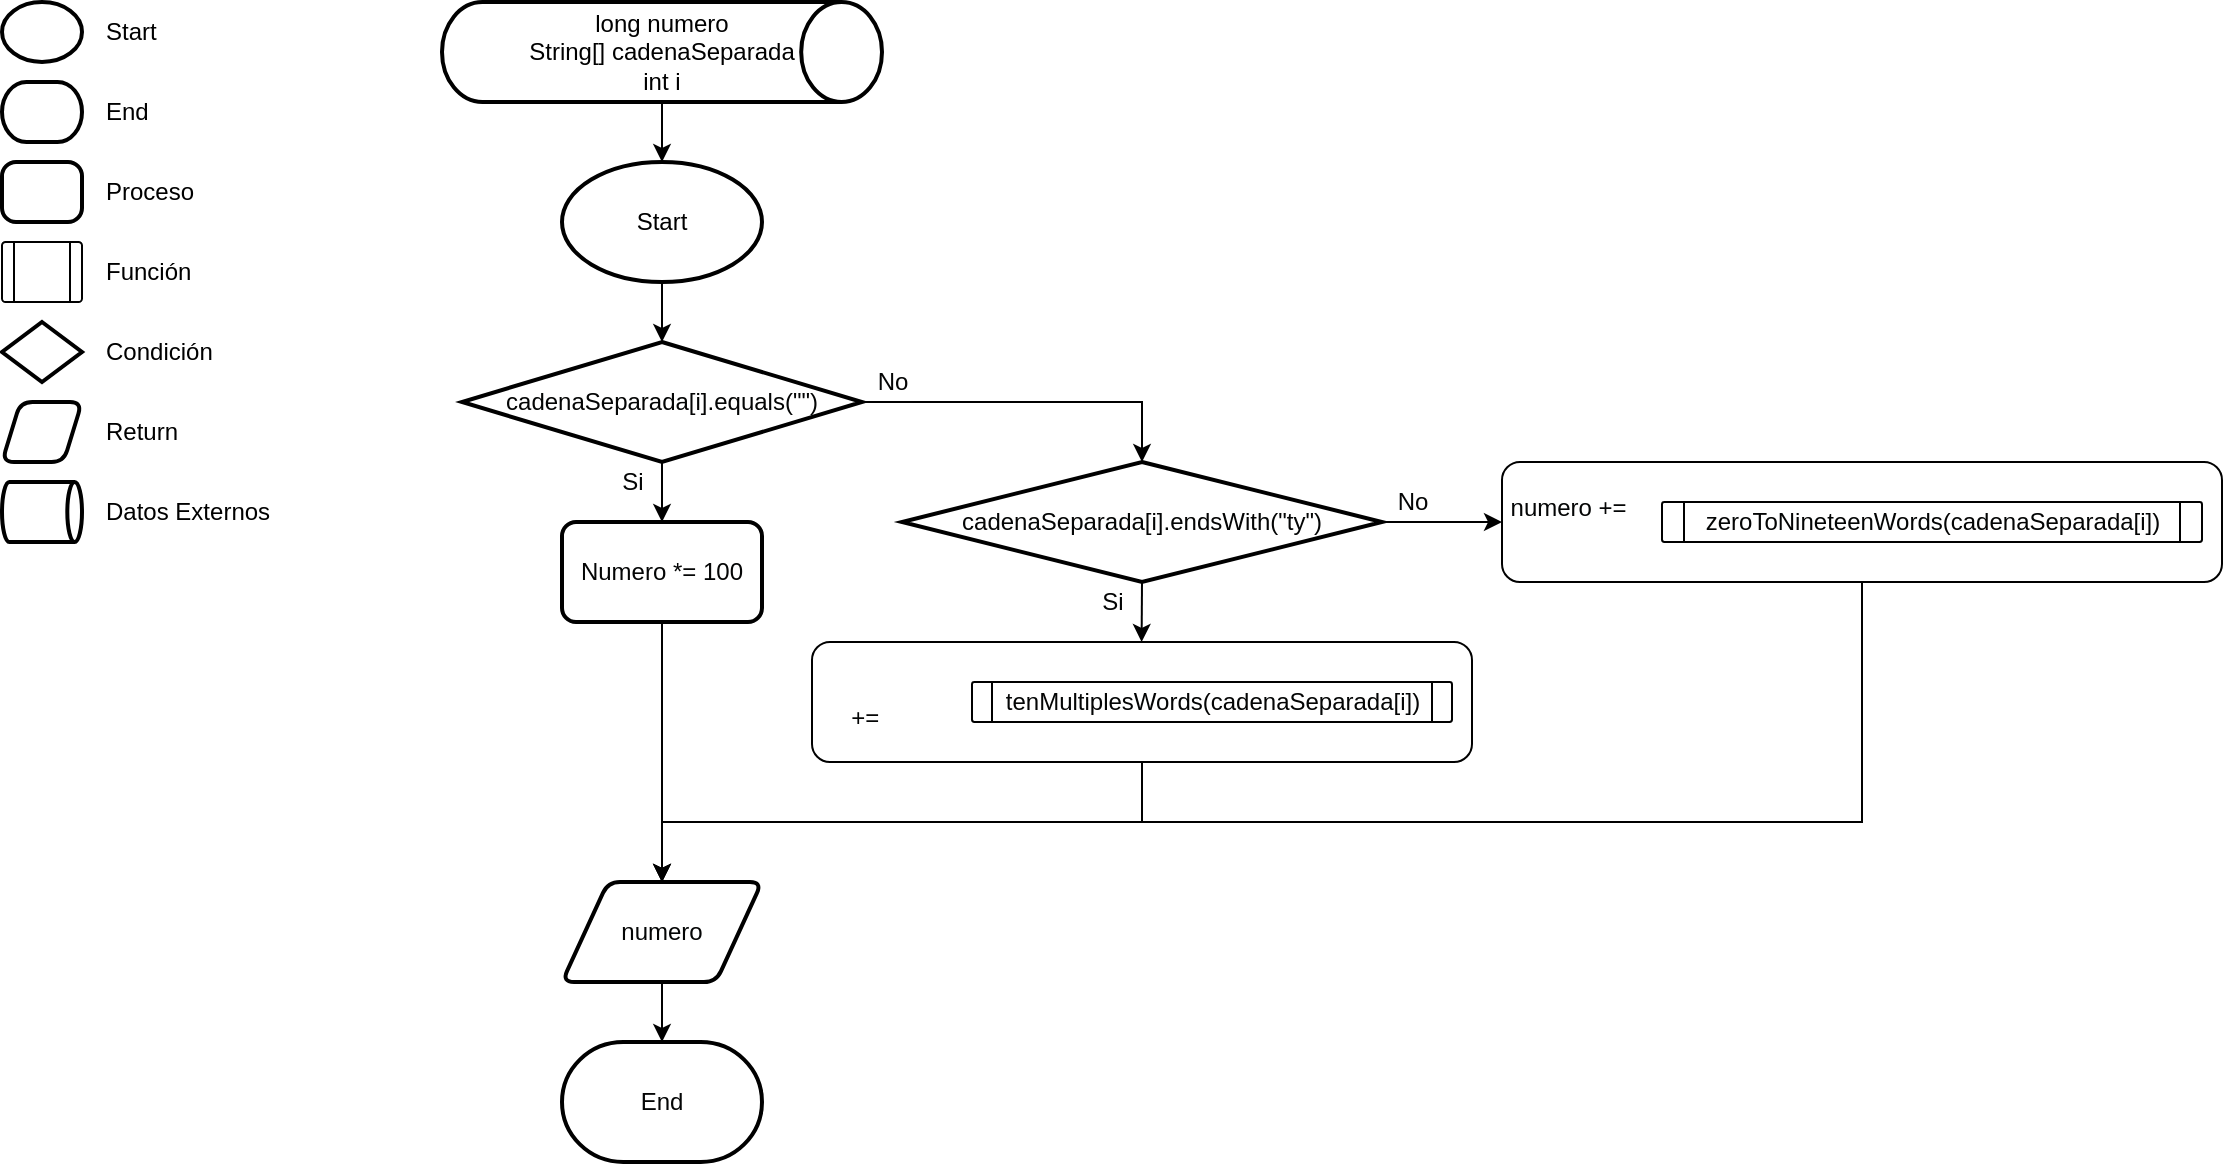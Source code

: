 <mxfile version="15.8.7" type="github">
  <diagram id="sReNQLWFdrzrZtG-_e8M" name="Page-1">
    <mxGraphModel dx="1579" dy="427" grid="1" gridSize="10" guides="1" tooltips="1" connect="1" arrows="1" fold="1" page="1" pageScale="1" pageWidth="827" pageHeight="1169" math="0" shadow="0">
      <root>
        <mxCell id="0" />
        <mxCell id="1" parent="0" />
        <mxCell id="wSfgTg5XFk05Jr9hRScs-1" value="" style="strokeWidth=2;html=1;shape=mxgraph.flowchart.start_1;whiteSpace=wrap;fillColor=default;align=center;" vertex="1" parent="1">
          <mxGeometry x="-190" y="50" width="40" height="30" as="geometry" />
        </mxCell>
        <mxCell id="wSfgTg5XFk05Jr9hRScs-2" value="" style="strokeWidth=2;html=1;shape=mxgraph.flowchart.terminator;whiteSpace=wrap;fillColor=default;align=center;" vertex="1" parent="1">
          <mxGeometry x="-190" y="90" width="40" height="30" as="geometry" />
        </mxCell>
        <mxCell id="wSfgTg5XFk05Jr9hRScs-3" value="" style="rounded=1;whiteSpace=wrap;html=1;absoluteArcSize=1;arcSize=14;strokeWidth=2;fillColor=default;align=center;" vertex="1" parent="1">
          <mxGeometry x="-190" y="130" width="40" height="30" as="geometry" />
        </mxCell>
        <mxCell id="wSfgTg5XFk05Jr9hRScs-4" value="" style="verticalLabelPosition=bottom;verticalAlign=top;html=1;shape=process;whiteSpace=wrap;rounded=1;size=0.14;arcSize=6;fillColor=default;" vertex="1" parent="1">
          <mxGeometry x="-190" y="170" width="40" height="30" as="geometry" />
        </mxCell>
        <mxCell id="wSfgTg5XFk05Jr9hRScs-5" value="&lt;div align=&quot;left&quot;&gt;Start&lt;/div&gt;" style="text;html=1;align=left;verticalAlign=middle;resizable=0;points=[];autosize=1;strokeColor=none;fillColor=none;" vertex="1" parent="1">
          <mxGeometry x="-140" y="55" width="40" height="20" as="geometry" />
        </mxCell>
        <mxCell id="wSfgTg5XFk05Jr9hRScs-6" value="&lt;div align=&quot;left&quot;&gt;End&lt;/div&gt;" style="text;html=1;align=left;verticalAlign=middle;resizable=0;points=[];autosize=1;strokeColor=none;fillColor=none;" vertex="1" parent="1">
          <mxGeometry x="-140" y="95" width="40" height="20" as="geometry" />
        </mxCell>
        <mxCell id="wSfgTg5XFk05Jr9hRScs-7" value="&lt;div align=&quot;left&quot;&gt;Proceso&lt;/div&gt;" style="text;html=1;align=left;verticalAlign=middle;resizable=0;points=[];autosize=1;strokeColor=none;fillColor=none;" vertex="1" parent="1">
          <mxGeometry x="-140" y="135" width="60" height="20" as="geometry" />
        </mxCell>
        <mxCell id="wSfgTg5XFk05Jr9hRScs-8" value="Función" style="text;html=1;align=left;verticalAlign=middle;resizable=0;points=[];autosize=1;strokeColor=none;fillColor=none;" vertex="1" parent="1">
          <mxGeometry x="-140" y="175" width="60" height="20" as="geometry" />
        </mxCell>
        <mxCell id="wSfgTg5XFk05Jr9hRScs-9" value="" style="strokeWidth=2;html=1;shape=mxgraph.flowchart.decision;whiteSpace=wrap;fillColor=default;align=left;" vertex="1" parent="1">
          <mxGeometry x="-190" y="210" width="40" height="30" as="geometry" />
        </mxCell>
        <mxCell id="wSfgTg5XFk05Jr9hRScs-10" value="Condición" style="text;html=1;align=left;verticalAlign=middle;resizable=0;points=[];autosize=1;strokeColor=none;fillColor=none;" vertex="1" parent="1">
          <mxGeometry x="-140" y="215" width="70" height="20" as="geometry" />
        </mxCell>
        <mxCell id="wSfgTg5XFk05Jr9hRScs-11" value="" style="shape=parallelogram;html=1;strokeWidth=2;perimeter=parallelogramPerimeter;whiteSpace=wrap;rounded=1;arcSize=12;size=0.23;fillColor=default;align=center;" vertex="1" parent="1">
          <mxGeometry x="-190" y="250" width="40" height="30" as="geometry" />
        </mxCell>
        <mxCell id="wSfgTg5XFk05Jr9hRScs-12" value="Return" style="text;html=1;align=left;verticalAlign=middle;resizable=0;points=[];autosize=1;strokeColor=none;fillColor=none;" vertex="1" parent="1">
          <mxGeometry x="-140" y="255" width="50" height="20" as="geometry" />
        </mxCell>
        <mxCell id="wSfgTg5XFk05Jr9hRScs-19" style="edgeStyle=orthogonalEdgeStyle;rounded=0;orthogonalLoop=1;jettySize=auto;html=1;exitX=0.5;exitY=1;exitDx=0;exitDy=0;exitPerimeter=0;entryX=0.5;entryY=0;entryDx=0;entryDy=0;entryPerimeter=0;fontFamily=Helvetica;fontColor=#040505;endArrow=classic;endFill=1;" edge="1" parent="1" source="wSfgTg5XFk05Jr9hRScs-13" target="wSfgTg5XFk05Jr9hRScs-18">
          <mxGeometry relative="1" as="geometry" />
        </mxCell>
        <mxCell id="wSfgTg5XFk05Jr9hRScs-13" value="Start" style="strokeWidth=2;html=1;shape=mxgraph.flowchart.start_1;whiteSpace=wrap;fillColor=default;align=center;" vertex="1" parent="1">
          <mxGeometry x="90" y="130" width="100" height="60" as="geometry" />
        </mxCell>
        <mxCell id="wSfgTg5XFk05Jr9hRScs-14" value="" style="strokeWidth=2;html=1;shape=mxgraph.flowchart.direct_data;whiteSpace=wrap;" vertex="1" parent="1">
          <mxGeometry x="-190" y="290" width="40" height="30" as="geometry" />
        </mxCell>
        <mxCell id="wSfgTg5XFk05Jr9hRScs-15" value="Datos Externos" style="text;html=1;align=left;verticalAlign=middle;resizable=0;points=[];autosize=1;strokeColor=none;fillColor=none;" vertex="1" parent="1">
          <mxGeometry x="-140" y="295" width="100" height="20" as="geometry" />
        </mxCell>
        <mxCell id="wSfgTg5XFk05Jr9hRScs-16" style="edgeStyle=orthogonalEdgeStyle;rounded=0;orthogonalLoop=1;jettySize=auto;html=1;exitX=0.5;exitY=1;exitDx=0;exitDy=0;exitPerimeter=0;entryX=0.5;entryY=0;entryDx=0;entryDy=0;entryPerimeter=0;" edge="1" parent="1" source="wSfgTg5XFk05Jr9hRScs-17" target="wSfgTg5XFk05Jr9hRScs-13">
          <mxGeometry relative="1" as="geometry" />
        </mxCell>
        <mxCell id="wSfgTg5XFk05Jr9hRScs-17" value="&lt;div&gt;long numero&lt;/div&gt;&lt;div&gt;String[] cadenaSeparada&lt;/div&gt;&lt;div&gt;int i&lt;br&gt;&lt;/div&gt;" style="strokeWidth=2;html=1;shape=mxgraph.flowchart.direct_data;whiteSpace=wrap;" vertex="1" parent="1">
          <mxGeometry x="30" y="50" width="220" height="50" as="geometry" />
        </mxCell>
        <mxCell id="wSfgTg5XFk05Jr9hRScs-24" style="edgeStyle=orthogonalEdgeStyle;rounded=0;orthogonalLoop=1;jettySize=auto;html=1;exitX=0.5;exitY=1;exitDx=0;exitDy=0;exitPerimeter=0;fontFamily=Helvetica;fontColor=#040505;endArrow=classic;endFill=1;" edge="1" parent="1" source="wSfgTg5XFk05Jr9hRScs-18" target="wSfgTg5XFk05Jr9hRScs-23">
          <mxGeometry relative="1" as="geometry" />
        </mxCell>
        <mxCell id="wSfgTg5XFk05Jr9hRScs-26" style="edgeStyle=orthogonalEdgeStyle;rounded=0;orthogonalLoop=1;jettySize=auto;html=1;exitX=1;exitY=0.5;exitDx=0;exitDy=0;exitPerimeter=0;entryX=0.5;entryY=0;entryDx=0;entryDy=0;entryPerimeter=0;fontFamily=Helvetica;fontColor=#040505;endArrow=classic;endFill=1;" edge="1" parent="1" source="wSfgTg5XFk05Jr9hRScs-18" target="wSfgTg5XFk05Jr9hRScs-25">
          <mxGeometry relative="1" as="geometry" />
        </mxCell>
        <mxCell id="wSfgTg5XFk05Jr9hRScs-18" value="cadenaSeparada[i].equals(&quot;&quot;)" style="strokeWidth=2;html=1;shape=mxgraph.flowchart.decision;whiteSpace=wrap;labelBackgroundColor=none;fontFamily=Helvetica;fontColor=#040505;" vertex="1" parent="1">
          <mxGeometry x="40" y="220" width="200" height="60" as="geometry" />
        </mxCell>
        <mxCell id="wSfgTg5XFk05Jr9hRScs-20" value="Si" style="text;html=1;align=center;verticalAlign=middle;resizable=0;points=[];autosize=1;strokeColor=none;fillColor=none;fontFamily=Helvetica;fontColor=#040505;" vertex="1" parent="1">
          <mxGeometry x="110" y="280" width="30" height="20" as="geometry" />
        </mxCell>
        <mxCell id="wSfgTg5XFk05Jr9hRScs-21" value="No" style="text;html=1;align=center;verticalAlign=middle;resizable=0;points=[];autosize=1;strokeColor=none;fillColor=none;fontFamily=Helvetica;fontColor=#040505;" vertex="1" parent="1">
          <mxGeometry x="240" y="230" width="30" height="20" as="geometry" />
        </mxCell>
        <mxCell id="wSfgTg5XFk05Jr9hRScs-39" style="edgeStyle=orthogonalEdgeStyle;rounded=0;orthogonalLoop=1;jettySize=auto;html=1;exitX=0.5;exitY=1;exitDx=0;exitDy=0;entryX=0.5;entryY=0;entryDx=0;entryDy=0;fontFamily=Helvetica;fontColor=#040505;endArrow=classic;endFill=1;" edge="1" parent="1" source="wSfgTg5XFk05Jr9hRScs-23" target="wSfgTg5XFk05Jr9hRScs-37">
          <mxGeometry relative="1" as="geometry" />
        </mxCell>
        <mxCell id="wSfgTg5XFk05Jr9hRScs-23" value="Numero *= 100" style="rounded=1;whiteSpace=wrap;html=1;absoluteArcSize=1;arcSize=14;strokeWidth=2;labelBackgroundColor=none;fontFamily=Helvetica;fontColor=#040505;" vertex="1" parent="1">
          <mxGeometry x="90" y="310" width="100" height="50" as="geometry" />
        </mxCell>
        <mxCell id="wSfgTg5XFk05Jr9hRScs-29" style="edgeStyle=orthogonalEdgeStyle;rounded=0;orthogonalLoop=1;jettySize=auto;html=1;exitX=1;exitY=0.5;exitDx=0;exitDy=0;exitPerimeter=0;fontFamily=Helvetica;fontColor=#040505;endArrow=classic;endFill=1;" edge="1" parent="1" source="wSfgTg5XFk05Jr9hRScs-25">
          <mxGeometry relative="1" as="geometry">
            <mxPoint x="560" y="310" as="targetPoint" />
          </mxGeometry>
        </mxCell>
        <mxCell id="wSfgTg5XFk05Jr9hRScs-30" style="edgeStyle=orthogonalEdgeStyle;rounded=0;orthogonalLoop=1;jettySize=auto;html=1;exitX=0.5;exitY=1;exitDx=0;exitDy=0;exitPerimeter=0;fontFamily=Helvetica;fontColor=#040505;endArrow=classic;endFill=1;" edge="1" parent="1" source="wSfgTg5XFk05Jr9hRScs-25">
          <mxGeometry relative="1" as="geometry">
            <mxPoint x="379.81" y="370" as="targetPoint" />
          </mxGeometry>
        </mxCell>
        <mxCell id="wSfgTg5XFk05Jr9hRScs-25" value="cadenaSeparada[i].endsWith(&quot;ty&quot;)" style="strokeWidth=2;html=1;shape=mxgraph.flowchart.decision;whiteSpace=wrap;labelBackgroundColor=none;fontFamily=Helvetica;fontColor=#040505;" vertex="1" parent="1">
          <mxGeometry x="260" y="280" width="240" height="60" as="geometry" />
        </mxCell>
        <mxCell id="wSfgTg5XFk05Jr9hRScs-27" value="Si" style="text;html=1;align=center;verticalAlign=middle;resizable=0;points=[];autosize=1;strokeColor=none;fillColor=none;fontFamily=Helvetica;fontColor=#040505;" vertex="1" parent="1">
          <mxGeometry x="350" y="340" width="30" height="20" as="geometry" />
        </mxCell>
        <mxCell id="wSfgTg5XFk05Jr9hRScs-28" value="No" style="text;html=1;align=center;verticalAlign=middle;resizable=0;points=[];autosize=1;strokeColor=none;fillColor=none;fontFamily=Helvetica;fontColor=#040505;" vertex="1" parent="1">
          <mxGeometry x="500" y="290" width="30" height="20" as="geometry" />
        </mxCell>
        <mxCell id="wSfgTg5XFk05Jr9hRScs-38" style="edgeStyle=orthogonalEdgeStyle;rounded=0;orthogonalLoop=1;jettySize=auto;html=1;exitX=0.5;exitY=1;exitDx=0;exitDy=0;fontFamily=Helvetica;fontColor=#040505;endArrow=classic;endFill=1;entryX=0.5;entryY=0;entryDx=0;entryDy=0;" edge="1" parent="1" source="wSfgTg5XFk05Jr9hRScs-31" target="wSfgTg5XFk05Jr9hRScs-37">
          <mxGeometry relative="1" as="geometry">
            <mxPoint x="150" y="490" as="targetPoint" />
          </mxGeometry>
        </mxCell>
        <mxCell id="wSfgTg5XFk05Jr9hRScs-31" value="numero +=&amp;nbsp;&amp;nbsp;&amp;nbsp;&amp;nbsp;&amp;nbsp;&amp;nbsp;&amp;nbsp;&amp;nbsp;&amp;nbsp;&amp;nbsp;&amp;nbsp;&amp;nbsp;&amp;nbsp;&amp;nbsp;&amp;nbsp;&amp;nbsp;&amp;nbsp;&amp;nbsp;&amp;nbsp;&amp;nbsp;&amp;nbsp;&amp;nbsp;&amp;nbsp;&amp;nbsp;&amp;nbsp;&amp;nbsp;&amp;nbsp;&amp;nbsp;&amp;nbsp;&amp;nbsp;&amp;nbsp;&amp;nbsp;&amp;nbsp;&amp;nbsp;&amp;nbsp;&amp;nbsp;&amp;nbsp;&amp;nbsp;&amp;nbsp;&amp;nbsp;&amp;nbsp;&amp;nbsp;&amp;nbsp;&amp;nbsp;&amp;nbsp;&amp;nbsp;&amp;nbsp;&amp;nbsp;&amp;nbsp;&amp;nbsp;&amp;nbsp;&amp;nbsp;&amp;nbsp;&amp;nbsp;&amp;nbsp;&amp;nbsp;&amp;nbsp;&amp;nbsp;&amp;nbsp;&amp;nbsp;&amp;nbsp;&amp;nbsp;&amp;nbsp;&amp;nbsp;&amp;nbsp;&amp;nbsp;&amp;nbsp;&amp;nbsp;&amp;nbsp;&amp;nbsp;&amp;nbsp;&amp;nbsp;&amp;nbsp;&amp;nbsp;&amp;nbsp;&amp;nbsp;&amp;nbsp;&amp;nbsp;&amp;nbsp;&amp;nbsp;&amp;nbsp;&amp;nbsp;&amp;nbsp; " style="rounded=1;whiteSpace=wrap;html=1;labelBackgroundColor=none;fontFamily=Helvetica;fontColor=#040505;" vertex="1" parent="1">
          <mxGeometry x="215" y="370" width="330" height="60" as="geometry" />
        </mxCell>
        <mxCell id="wSfgTg5XFk05Jr9hRScs-32" value="" style="verticalLabelPosition=bottom;verticalAlign=top;html=1;shape=process;whiteSpace=wrap;rounded=1;size=0.042;arcSize=6;labelBackgroundColor=none;fontFamily=Helvetica;fontColor=#040505;" vertex="1" parent="1">
          <mxGeometry x="295" y="390" width="240" height="20" as="geometry" />
        </mxCell>
        <mxCell id="wSfgTg5XFk05Jr9hRScs-33" value="tenMultiplesWords(cadenaSeparada[i])" style="text;html=1;align=center;verticalAlign=middle;resizable=0;points=[];autosize=1;strokeColor=none;fillColor=none;fontFamily=Helvetica;fontColor=#040505;" vertex="1" parent="1">
          <mxGeometry x="300" y="390" width="230" height="20" as="geometry" />
        </mxCell>
        <mxCell id="wSfgTg5XFk05Jr9hRScs-40" style="edgeStyle=orthogonalEdgeStyle;rounded=0;orthogonalLoop=1;jettySize=auto;html=1;exitX=0.5;exitY=1;exitDx=0;exitDy=0;entryX=0.5;entryY=0;entryDx=0;entryDy=0;fontFamily=Helvetica;fontColor=#040505;endArrow=classic;endFill=1;" edge="1" parent="1" source="wSfgTg5XFk05Jr9hRScs-34" target="wSfgTg5XFk05Jr9hRScs-37">
          <mxGeometry relative="1" as="geometry">
            <Array as="points">
              <mxPoint x="740" y="460" />
              <mxPoint x="140" y="460" />
            </Array>
          </mxGeometry>
        </mxCell>
        <mxCell id="wSfgTg5XFk05Jr9hRScs-34" value="numero +=&amp;nbsp;&amp;nbsp;&amp;nbsp;&amp;nbsp;&amp;nbsp;&amp;nbsp;&amp;nbsp;&amp;nbsp;&amp;nbsp;&amp;nbsp;&amp;nbsp;&amp;nbsp;&amp;nbsp;&amp;nbsp;&amp;nbsp;&amp;nbsp;&amp;nbsp;&amp;nbsp;&amp;nbsp;&amp;nbsp;&amp;nbsp;&amp;nbsp;&amp;nbsp;&amp;nbsp;&amp;nbsp;&amp;nbsp;&amp;nbsp;&amp;nbsp;&amp;nbsp;&amp;nbsp;&amp;nbsp;&amp;nbsp;&amp;nbsp;&amp;nbsp;&amp;nbsp;&amp;nbsp;&amp;nbsp;&amp;nbsp;&amp;nbsp;&amp;nbsp;&amp;nbsp;&amp;nbsp;&amp;nbsp;&amp;nbsp;&amp;nbsp;&amp;nbsp;&amp;nbsp;&amp;nbsp;&amp;nbsp;&amp;nbsp;&amp;nbsp;&amp;nbsp;&amp;nbsp;&amp;nbsp;&amp;nbsp;&amp;nbsp;&amp;nbsp;&amp;nbsp;&amp;nbsp;&amp;nbsp;&amp;nbsp;&amp;nbsp;&amp;nbsp;&amp;nbsp;&amp;nbsp;&amp;nbsp;&amp;nbsp;&amp;nbsp;&amp;nbsp;&amp;nbsp;&amp;nbsp;&amp;nbsp;&amp;nbsp;&amp;nbsp;&amp;nbsp;&amp;nbsp;&amp;nbsp;&amp;nbsp;&amp;nbsp;&amp;nbsp; &amp;nbsp; &amp;nbsp; &amp;nbsp; &amp;nbsp; &amp;nbsp;&amp;nbsp; &amp;nbsp; " style="rounded=1;whiteSpace=wrap;html=1;labelBackgroundColor=none;fontFamily=Helvetica;fontColor=#040505;" vertex="1" parent="1">
          <mxGeometry x="560" y="280" width="360" height="60" as="geometry" />
        </mxCell>
        <mxCell id="wSfgTg5XFk05Jr9hRScs-35" value="" style="verticalLabelPosition=bottom;verticalAlign=top;html=1;shape=process;whiteSpace=wrap;rounded=1;size=0.042;arcSize=6;labelBackgroundColor=none;fontFamily=Helvetica;fontColor=#040505;" vertex="1" parent="1">
          <mxGeometry x="640" y="300" width="270" height="20" as="geometry" />
        </mxCell>
        <mxCell id="wSfgTg5XFk05Jr9hRScs-36" value="zeroToNineteenWords(cadenaSeparada[i])" style="text;html=1;align=center;verticalAlign=middle;resizable=0;points=[];autosize=1;strokeColor=none;fillColor=none;fontFamily=Helvetica;fontColor=#040505;" vertex="1" parent="1">
          <mxGeometry x="650" y="300" width="250" height="20" as="geometry" />
        </mxCell>
        <mxCell id="wSfgTg5XFk05Jr9hRScs-42" style="edgeStyle=orthogonalEdgeStyle;rounded=0;orthogonalLoop=1;jettySize=auto;html=1;exitX=0.5;exitY=1;exitDx=0;exitDy=0;fontFamily=Helvetica;fontColor=#040505;endArrow=classic;endFill=1;" edge="1" parent="1" source="wSfgTg5XFk05Jr9hRScs-37" target="wSfgTg5XFk05Jr9hRScs-41">
          <mxGeometry relative="1" as="geometry" />
        </mxCell>
        <mxCell id="wSfgTg5XFk05Jr9hRScs-37" value="numero" style="shape=parallelogram;html=1;strokeWidth=2;perimeter=parallelogramPerimeter;whiteSpace=wrap;rounded=1;arcSize=12;size=0.23;labelBackgroundColor=none;fontFamily=Helvetica;fontColor=#040505;" vertex="1" parent="1">
          <mxGeometry x="90" y="490" width="100" height="50" as="geometry" />
        </mxCell>
        <mxCell id="wSfgTg5XFk05Jr9hRScs-41" value="End" style="strokeWidth=2;html=1;shape=mxgraph.flowchart.terminator;whiteSpace=wrap;labelBackgroundColor=none;fontFamily=Helvetica;fontColor=#040505;" vertex="1" parent="1">
          <mxGeometry x="90" y="570" width="100" height="60" as="geometry" />
        </mxCell>
      </root>
    </mxGraphModel>
  </diagram>
</mxfile>
